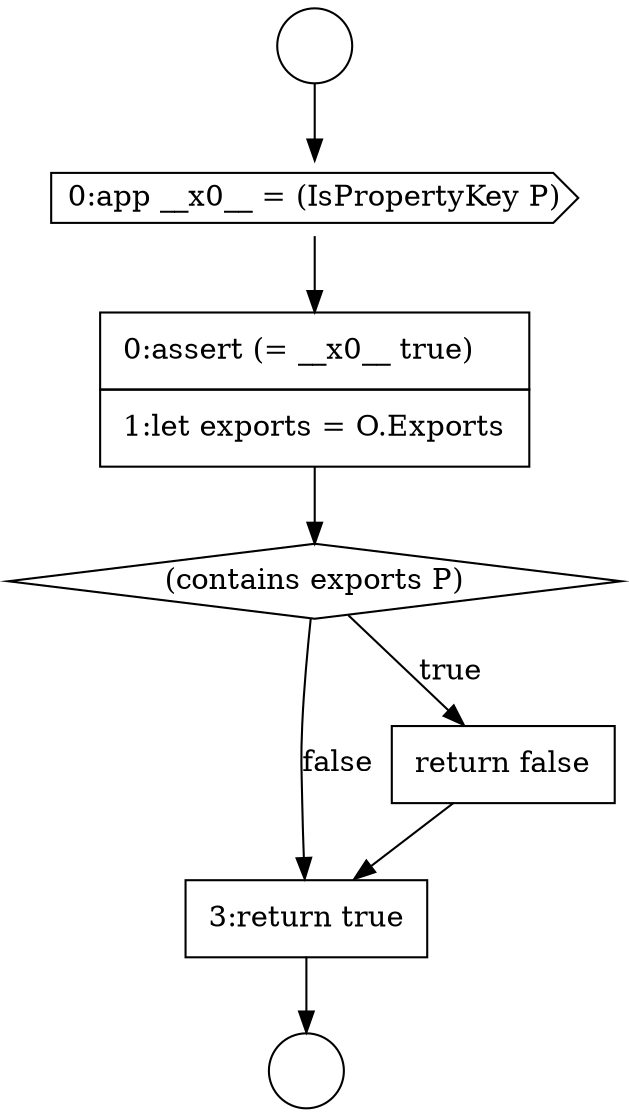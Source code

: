 digraph {
  node2598 [shape=cds, label=<<font color="black">0:app __x0__ = (IsPropertyKey P)</font>> color="black" fillcolor="white" style=filled]
  node2602 [shape=none, margin=0, label=<<font color="black">
    <table border="0" cellborder="1" cellspacing="0" cellpadding="10">
      <tr><td align="left">3:return true</td></tr>
    </table>
  </font>> color="black" fillcolor="white" style=filled]
  node2597 [shape=circle label=" " color="black" fillcolor="white" style=filled]
  node2599 [shape=none, margin=0, label=<<font color="black">
    <table border="0" cellborder="1" cellspacing="0" cellpadding="10">
      <tr><td align="left">0:assert (= __x0__ true)</td></tr>
      <tr><td align="left">1:let exports = O.Exports</td></tr>
    </table>
  </font>> color="black" fillcolor="white" style=filled]
  node2600 [shape=diamond, label=<<font color="black">(contains exports P)</font>> color="black" fillcolor="white" style=filled]
  node2601 [shape=none, margin=0, label=<<font color="black">
    <table border="0" cellborder="1" cellspacing="0" cellpadding="10">
      <tr><td align="left">return false</td></tr>
    </table>
  </font>> color="black" fillcolor="white" style=filled]
  node2596 [shape=circle label=" " color="black" fillcolor="white" style=filled]
  node2599 -> node2600 [ color="black"]
  node2598 -> node2599 [ color="black"]
  node2600 -> node2601 [label=<<font color="black">true</font>> color="black"]
  node2600 -> node2602 [label=<<font color="black">false</font>> color="black"]
  node2601 -> node2602 [ color="black"]
  node2602 -> node2597 [ color="black"]
  node2596 -> node2598 [ color="black"]
}
